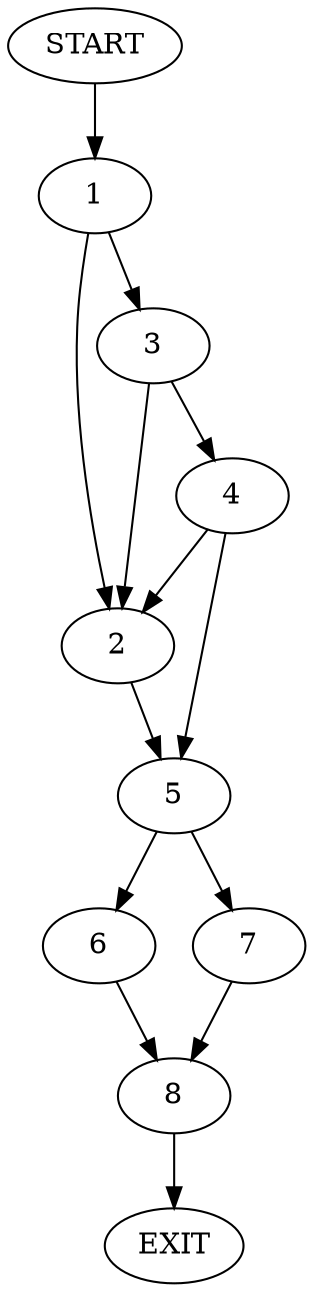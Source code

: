 digraph {
0 [label="START"]
9 [label="EXIT"]
0 -> 1
1 -> 2
1 -> 3
3 -> 2
3 -> 4
2 -> 5
4 -> 5
4 -> 2
5 -> 6
5 -> 7
6 -> 8
7 -> 8
8 -> 9
}
